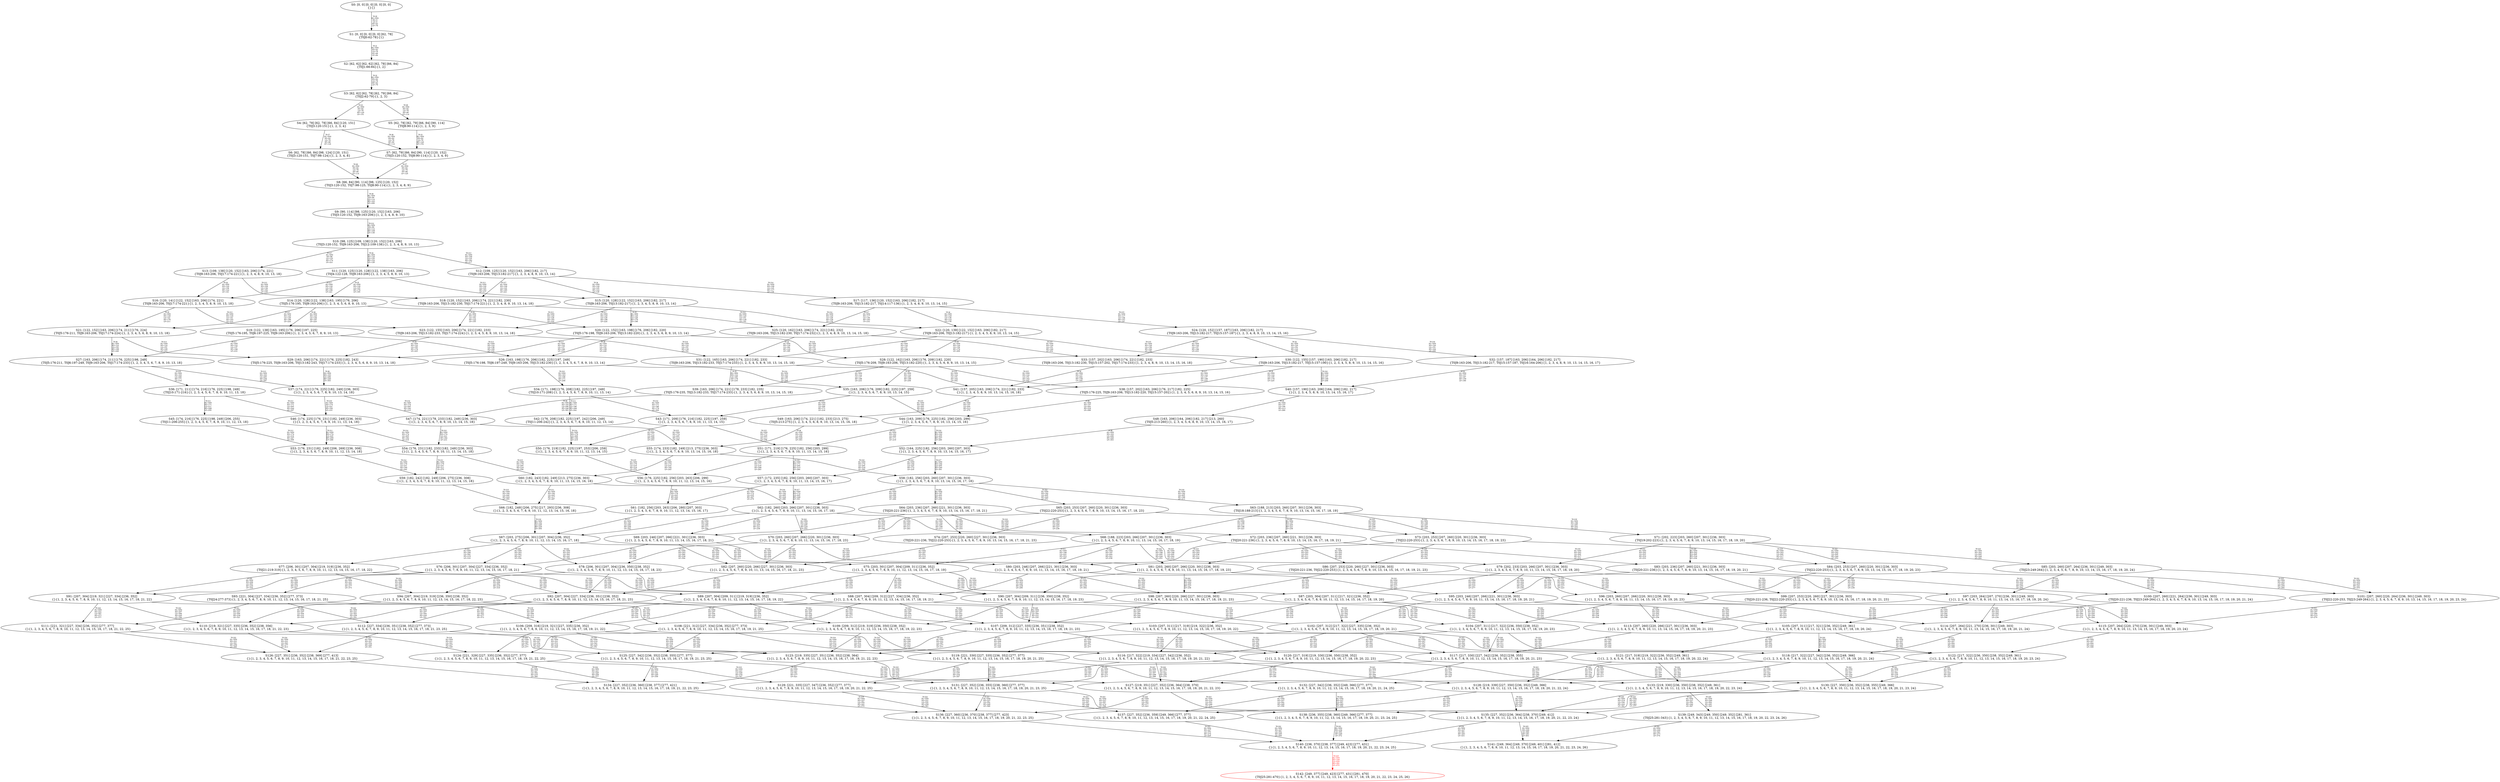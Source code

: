 digraph {
	S0[label="S0: [0, 0] [0, 0] [0, 0] [0, 0] \n{}{}"];
	S1[label="S1: [0, 0] [0, 0] [0, 0] [62, 78] \n{T0J0:62-78}{1}"];
	S2[label="S2: [62, 62] [62, 62] [62, 78] [66, 84] \n{T0J1:66-84}{1, 2}"];
	S3[label="S3: [62, 62] [62, 78] [62, 79] [66, 84] \n{T0J2:62-79}{1, 2, 3}"];
	S4[label="S4: [62, 78] [62, 78] [66, 84] [120, 151] \n{T0J3:120-151}{1, 2, 3, 4}"];
	S5[label="S5: [62, 78] [62, 79] [66, 84] [90, 114] \n{T0J8:90-114}{1, 2, 3, 9}"];
	S6[label="S6: [62, 78] [66, 84] [98, 124] [120, 151] \n{T0J3:120-151, T0J7:98-124}{1, 2, 3, 4, 8}"];
	S7[label="S7: [62, 79] [66, 84] [90, 114] [120, 152] \n{T0J3:120-152, T0J8:90-114}{1, 2, 3, 4, 9}"];
	S8[label="S8: [66, 84] [90, 114] [98, 125] [120, 152] \n{T0J3:120-152, T0J7:98-125, T0J8:90-114}{1, 2, 3, 4, 8, 9}"];
	S9[label="S9: [90, 114] [98, 125] [120, 152] [163, 206] \n{T0J3:120-152, T0J9:163-206}{1, 2, 3, 4, 8, 9, 10}"];
	S10[label="S10: [98, 125] [109, 138] [120, 152] [163, 206] \n{T0J3:120-152, T0J9:163-206, T0J12:109-138}{1, 2, 3, 4, 8, 9, 10, 13}"];
	S11[label="S11: [120, 125] [120, 128] [122, 138] [163, 206] \n{T0J4:122-128, T0J9:163-206}{1, 2, 3, 4, 5, 8, 9, 10, 13}"];
	S12[label="S12: [109, 125] [120, 152] [163, 206] [182, 217] \n{T0J9:163-206, T0J13:182-217}{1, 2, 3, 4, 8, 9, 10, 13, 14}"];
	S13[label="S13: [109, 138] [120, 152] [163, 206] [174, 221] \n{T0J9:163-206, T0J17:174-221}{1, 2, 3, 4, 8, 9, 10, 13, 18}"];
	S14[label="S14: [120, 128] [122, 138] [163, 195] [176, 206] \n{T0J5:176-195, T0J9:163-206}{1, 2, 3, 4, 5, 6, 8, 9, 10, 13}"];
	S15[label="S15: [120, 128] [122, 152] [163, 206] [182, 217] \n{T0J9:163-206, T0J13:182-217}{1, 2, 3, 4, 5, 8, 9, 10, 13, 14}"];
	S16[label="S16: [120, 141] [122, 152] [163, 206] [174, 221] \n{T0J9:163-206, T0J17:174-221}{1, 2, 3, 4, 5, 8, 9, 10, 13, 18}"];
	S17[label="S17: [117, 136] [120, 152] [163, 206] [182, 217] \n{T0J9:163-206, T0J13:182-217, T0J14:117-136}{1, 2, 3, 4, 8, 9, 10, 13, 14, 15}"];
	S18[label="S18: [120, 152] [163, 206] [174, 221] [182, 230] \n{T0J9:163-206, T0J13:182-230, T0J17:174-221}{1, 2, 3, 4, 8, 9, 10, 13, 14, 18}"];
	S19[label="S19: [122, 138] [163, 195] [176, 206] [197, 225] \n{T0J5:176-195, T0J6:197-225, T0J9:163-206}{1, 2, 3, 4, 5, 6, 7, 8, 9, 10, 13}"];
	S20[label="S20: [122, 152] [163, 198] [176, 206] [182, 220] \n{T0J5:176-198, T0J9:163-206, T0J13:182-220}{1, 2, 3, 4, 5, 6, 8, 9, 10, 13, 14}"];
	S21[label="S21: [122, 152] [163, 206] [174, 211] [176, 224] \n{T0J5:176-211, T0J9:163-206, T0J17:174-224}{1, 2, 3, 4, 5, 6, 8, 9, 10, 13, 18}"];
	S22[label="S22: [120, 139] [122, 152] [163, 206] [182, 217] \n{T0J9:163-206, T0J13:182-217}{1, 2, 3, 4, 5, 8, 9, 10, 13, 14, 15}"];
	S23[label="S23: [122, 155] [163, 206] [174, 221] [182, 233] \n{T0J9:163-206, T0J13:182-233, T0J17:174-224}{1, 2, 3, 4, 5, 8, 9, 10, 13, 14, 18}"];
	S24[label="S24: [120, 152] [157, 187] [163, 206] [182, 217] \n{T0J9:163-206, T0J13:182-217, T0J15:157-187}{1, 2, 3, 4, 8, 9, 10, 13, 14, 15, 16}"];
	S25[label="S25: [120, 162] [163, 206] [174, 221] [182, 232] \n{T0J9:163-206, T0J13:182-230, T0J17:174-232}{1, 2, 3, 4, 8, 9, 10, 13, 14, 15, 18}"];
	S26[label="S26: [163, 198] [176, 206] [182, 225] [197, 249] \n{T0J5:176-198, T0J6:197-249, T0J9:163-206, T0J13:182-230}{1, 2, 3, 4, 5, 6, 7, 8, 9, 10, 13, 14}"];
	S27[label="S27: [163, 206] [174, 211] [176, 225] [198, 249] \n{T0J5:176-211, T0J6:197-249, T0J9:163-206, T0J17:174-233}{1, 2, 3, 4, 5, 6, 7, 8, 9, 10, 13, 18}"];
	S28[label="S28: [122, 162] [163, 206] [176, 209] [182, 220] \n{T0J5:176-209, T0J9:163-206, T0J13:182-220}{1, 2, 3, 4, 5, 6, 8, 9, 10, 13, 14, 15}"];
	S29[label="S29: [163, 206] [174, 221] [176, 225] [182, 243] \n{T0J5:176-225, T0J9:163-206, T0J13:182-243, T0J17:174-233}{1, 2, 3, 4, 5, 6, 8, 9, 10, 13, 14, 18}"];
	S30[label="S30: [122, 155] [157, 190] [163, 206] [182, 217] \n{T0J9:163-206, T0J13:182-217, T0J15:157-190}{1, 2, 3, 4, 5, 8, 9, 10, 13, 14, 15, 16}"];
	S31[label="S31: [122, 165] [163, 206] [174, 221] [182, 233] \n{T0J9:163-206, T0J13:182-233, T0J17:174-233}{1, 2, 3, 4, 5, 8, 9, 10, 13, 14, 15, 18}"];
	S32[label="S32: [157, 187] [163, 206] [164, 206] [182, 217] \n{T0J9:163-206, T0J13:182-217, T0J15:157-187, T0J16:164-206}{1, 2, 3, 4, 8, 9, 10, 13, 14, 15, 16, 17}"];
	S33[label="S33: [157, 202] [163, 206] [174, 221] [182, 233] \n{T0J9:163-206, T0J13:182-230, T0J15:157-202, T0J17:174-233}{1, 2, 3, 4, 8, 9, 10, 13, 14, 15, 16, 18}"];
	S34[label="S34: [171, 198] [176, 208] [182, 225] [197, 249] \n{T0J10:171-208}{1, 2, 3, 4, 5, 6, 7, 8, 9, 10, 11, 13, 14}"];
	S35[label="S35: [163, 206] [176, 209] [182, 225] [197, 259] \n{}{1, 2, 3, 4, 5, 6, 7, 8, 9, 10, 13, 14, 15}"];
	S36[label="S36: [171, 211] [174, 216] [176, 225] [198, 249] \n{T0J10:171-216}{1, 2, 3, 4, 5, 6, 7, 8, 9, 10, 11, 13, 18}"];
	S37[label="S37: [174, 221] [176, 225] [182, 249] [236, 303] \n{}{1, 2, 3, 4, 5, 6, 7, 8, 9, 10, 13, 14, 18}"];
	S38[label="S38: [157, 202] [163, 206] [176, 217] [182, 225] \n{T0J5:176-225, T0J9:163-206, T0J13:182-220, T0J15:157-202}{1, 2, 3, 4, 5, 6, 8, 9, 10, 13, 14, 15, 16}"];
	S39[label="S39: [163, 206] [174, 221] [178, 233] [182, 235] \n{T0J5:176-235, T0J13:182-233, T0J17:174-233}{1, 2, 3, 4, 5, 6, 8, 9, 10, 13, 14, 15, 18}"];
	S40[label="S40: [157, 190] [163, 206] [164, 206] [182, 217] \n{}{1, 2, 3, 4, 5, 8, 9, 10, 13, 14, 15, 16, 17}"];
	S41[label="S41: [157, 205] [163, 206] [174, 221] [182, 233] \n{}{1, 2, 3, 4, 5, 8, 9, 10, 13, 14, 15, 16, 18}"];
	S42[label="S42: [176, 208] [182, 225] [197, 242] [206, 249] \n{T0J11:206-242}{1, 2, 3, 4, 5, 6, 7, 8, 9, 10, 11, 12, 13, 14}"];
	S43[label="S43: [171, 209] [176, 216] [182, 225] [197, 259] \n{}{1, 2, 3, 4, 5, 6, 7, 8, 9, 10, 11, 13, 14, 15}"];
	S44[label="S44: [163, 209] [176, 225] [182, 256] [203, 299] \n{}{1, 2, 3, 4, 5, 6, 7, 8, 9, 10, 13, 14, 15, 16}"];
	S45[label="S45: [174, 216] [176, 225] [198, 249] [206, 255] \n{T0J11:206-255}{1, 2, 3, 4, 5, 6, 7, 8, 9, 10, 11, 12, 13, 18}"];
	S46[label="S46: [174, 225] [176, 231] [182, 249] [236, 303] \n{}{1, 2, 3, 4, 5, 6, 7, 8, 9, 10, 11, 13, 14, 18}"];
	S47[label="S47: [174, 221] [178, 233] [182, 249] [236, 303] \n{}{1, 2, 3, 4, 5, 6, 7, 8, 9, 10, 13, 14, 15, 18}"];
	S48[label="S48: [163, 206] [164, 206] [182, 217] [213, 260] \n{T0J5:213-260}{1, 2, 3, 4, 5, 6, 8, 9, 10, 13, 14, 15, 16, 17}"];
	S49[label="S49: [163, 206] [174, 221] [182, 233] [213, 275] \n{T0J5:213-275}{1, 2, 3, 4, 5, 6, 8, 9, 10, 13, 14, 15, 16, 18}"];
	S50[label="S50: [176, 219] [182, 225] [197, 253] [206, 259] \n{}{1, 2, 3, 4, 5, 6, 7, 8, 9, 10, 11, 12, 13, 14, 15}"];
	S51[label="S51: [171, 219] [176, 225] [182, 256] [203, 299] \n{}{1, 2, 3, 4, 5, 6, 7, 8, 9, 10, 11, 13, 14, 15, 16}"];
	S52[label="S52: [164, 225] [182, 256] [203, 260] [207, 303] \n{}{1, 2, 3, 4, 5, 6, 7, 8, 9, 10, 13, 14, 15, 16, 17}"];
	S53[label="S53: [176, 231] [182, 249] [206, 269] [236, 308] \n{}{1, 2, 3, 4, 5, 6, 7, 8, 9, 10, 11, 12, 13, 14, 18}"];
	S54[label="S54: [176, 231] [182, 233] [182, 249] [236, 303] \n{}{1, 2, 3, 4, 5, 6, 7, 8, 9, 10, 11, 13, 14, 15, 18}"];
	S55[label="S55: [174, 233] [182, 249] [213, 275] [236, 303] \n{}{1, 2, 3, 4, 5, 6, 7, 8, 9, 10, 13, 14, 15, 16, 18}"];
	S56[label="S56: [176, 225] [182, 256] [203, 263] [206, 299] \n{}{1, 2, 3, 4, 5, 6, 7, 8, 9, 10, 11, 12, 13, 14, 15, 16}"];
	S57[label="S57: [172, 235] [182, 256] [203, 260] [207, 303] \n{}{1, 2, 3, 4, 5, 6, 7, 8, 9, 10, 11, 13, 14, 15, 16, 17}"];
	S58[label="S58: [182, 256] [203, 260] [207, 301] [236, 303] \n{}{1, 2, 3, 4, 5, 6, 7, 8, 9, 10, 13, 14, 15, 16, 17, 18}"];
	S59[label="S59: [182, 242] [182, 249] [206, 275] [236, 308] \n{}{1, 2, 3, 4, 5, 6, 7, 8, 9, 10, 11, 12, 13, 14, 15, 18}"];
	S60[label="S60: [182, 243] [182, 249] [213, 275] [236, 303] \n{}{1, 2, 3, 4, 5, 6, 7, 8, 9, 10, 11, 13, 14, 15, 16, 18}"];
	S61[label="S61: [182, 256] [203, 263] [206, 280] [207, 303] \n{}{1, 2, 3, 4, 5, 6, 7, 8, 9, 10, 11, 12, 13, 14, 15, 16, 17}"];
	S62[label="S62: [182, 260] [203, 266] [207, 301] [236, 303] \n{}{1, 2, 3, 4, 5, 6, 7, 8, 9, 10, 11, 13, 14, 15, 16, 17, 18}"];
	S63[label="S63: [188, 213] [203, 260] [207, 301] [236, 303] \n{T0J18:188-213}{1, 2, 3, 4, 5, 6, 7, 8, 9, 10, 13, 14, 15, 16, 17, 18, 19}"];
	S64[label="S64: [203, 236] [207, 260] [221, 301] [236, 303] \n{T0J20:221-236}{1, 2, 3, 4, 5, 6, 7, 8, 9, 10, 13, 14, 15, 16, 17, 18, 21}"];
	S65[label="S65: [203, 253] [207, 260] [220, 301] [236, 303] \n{T0J22:220-253}{1, 2, 3, 4, 5, 6, 7, 8, 9, 10, 13, 14, 15, 16, 17, 18, 23}"];
	S66[label="S66: [182, 249] [206, 275] [217, 293] [236, 308] \n{}{1, 2, 3, 4, 5, 6, 7, 8, 9, 10, 11, 12, 13, 14, 15, 16, 18}"];
	S67[label="S67: [203, 275] [206, 301] [207, 304] [236, 352] \n{}{1, 2, 3, 4, 5, 6, 7, 8, 9, 10, 11, 12, 13, 14, 15, 16, 17, 18}"];
	S68[label="S68: [188, 223] [203, 266] [207, 301] [236, 303] \n{}{1, 2, 3, 4, 5, 6, 7, 8, 9, 10, 11, 13, 14, 15, 16, 17, 18, 19}"];
	S69[label="S69: [203, 246] [207, 266] [221, 301] [236, 303] \n{}{1, 2, 3, 4, 5, 6, 7, 8, 9, 10, 11, 13, 14, 15, 16, 17, 18, 21}"];
	S70[label="S70: [203, 260] [207, 266] [220, 301] [236, 303] \n{}{1, 2, 3, 4, 5, 6, 7, 8, 9, 10, 11, 13, 14, 15, 16, 17, 18, 23}"];
	S71[label="S71: [202, 223] [203, 260] [207, 301] [236, 303] \n{T0J19:202-223}{1, 2, 3, 4, 5, 6, 7, 8, 9, 10, 13, 14, 15, 16, 17, 18, 19, 20}"];
	S72[label="S72: [203, 236] [207, 260] [221, 301] [236, 303] \n{T0J20:221-236}{1, 2, 3, 4, 5, 6, 7, 8, 9, 10, 13, 14, 15, 16, 17, 18, 19, 21}"];
	S73[label="S73: [203, 253] [207, 260] [220, 301] [236, 303] \n{T0J22:220-253}{1, 2, 3, 4, 5, 6, 7, 8, 9, 10, 13, 14, 15, 16, 17, 18, 19, 23}"];
	S74[label="S74: [207, 253] [220, 260] [227, 301] [236, 303] \n{T0J20:221-236, T0J22:220-253}{1, 2, 3, 4, 5, 6, 7, 8, 9, 10, 13, 14, 15, 16, 17, 18, 21, 23}"];
	S75[label="S75: [203, 301] [207, 304] [209, 311] [236, 352] \n{}{1, 2, 3, 4, 5, 6, 7, 8, 9, 10, 11, 12, 13, 14, 15, 16, 17, 18, 19}"];
	S76[label="S76: [206, 301] [207, 304] [227, 334] [236, 352] \n{}{1, 2, 3, 4, 5, 6, 7, 8, 9, 10, 11, 12, 13, 14, 15, 16, 17, 18, 21}"];
	S77[label="S77: [206, 301] [207, 304] [219, 319] [236, 352] \n{T0J21:219-319}{1, 2, 3, 4, 5, 6, 7, 8, 9, 10, 11, 12, 13, 14, 15, 16, 17, 18, 22}"];
	S78[label="S78: [206, 301] [207, 304] [236, 350] [238, 352] \n{}{1, 2, 3, 4, 5, 6, 7, 8, 9, 10, 11, 12, 13, 14, 15, 16, 17, 18, 23}"];
	S79[label="S79: [202, 233] [203, 266] [207, 301] [236, 303] \n{}{1, 2, 3, 4, 5, 6, 7, 8, 9, 10, 11, 13, 14, 15, 16, 17, 18, 19, 20}"];
	S80[label="S80: [203, 246] [207, 266] [221, 301] [236, 303] \n{}{1, 2, 3, 4, 5, 6, 7, 8, 9, 10, 11, 13, 14, 15, 16, 17, 18, 19, 21}"];
	S81[label="S81: [203, 260] [207, 266] [220, 301] [236, 303] \n{}{1, 2, 3, 4, 5, 6, 7, 8, 9, 10, 11, 13, 14, 15, 16, 17, 18, 19, 23}"];
	S82[label="S82: [207, 260] [220, 266] [227, 301] [236, 303] \n{}{1, 2, 3, 4, 5, 6, 7, 8, 9, 10, 11, 13, 14, 15, 16, 17, 18, 21, 23}"];
	S83[label="S83: [203, 236] [207, 260] [221, 301] [236, 303] \n{T0J20:221-236}{1, 2, 3, 4, 5, 6, 7, 8, 9, 10, 13, 14, 15, 16, 17, 18, 19, 20, 21}"];
	S84[label="S84: [203, 253] [207, 260] [220, 301] [236, 303] \n{T0J22:220-253}{1, 2, 3, 4, 5, 6, 7, 8, 9, 10, 13, 14, 15, 16, 17, 18, 19, 20, 23}"];
	S85[label="S85: [203, 260] [207, 264] [236, 301] [249, 303] \n{T0J23:249-264}{1, 2, 3, 4, 5, 6, 7, 8, 9, 10, 13, 14, 15, 16, 17, 18, 19, 20, 24}"];
	S86[label="S86: [207, 253] [220, 260] [227, 301] [236, 303] \n{T0J20:221-236, T0J22:220-253}{1, 2, 3, 4, 5, 6, 7, 8, 9, 10, 13, 14, 15, 16, 17, 18, 19, 21, 23}"];
	S87[label="S87: [203, 304] [207, 311] [217, 321] [236, 352] \n{}{1, 2, 3, 4, 5, 6, 7, 8, 9, 10, 11, 12, 13, 14, 15, 16, 17, 18, 19, 20}"];
	S88[label="S88: [207, 304] [209, 312] [227, 334] [236, 352] \n{}{1, 2, 3, 4, 5, 6, 7, 8, 9, 10, 11, 12, 13, 14, 15, 16, 17, 18, 19, 21}"];
	S89[label="S89: [207, 304] [209, 311] [219, 319] [236, 352] \n{}{1, 2, 3, 4, 5, 6, 7, 8, 9, 10, 11, 12, 13, 14, 15, 16, 17, 18, 19, 22}"];
	S90[label="S90: [207, 304] [209, 311] [236, 350] [238, 352] \n{}{1, 2, 3, 4, 5, 6, 7, 8, 9, 10, 11, 12, 13, 14, 15, 16, 17, 18, 19, 23}"];
	S91[label="S91: [207, 304] [219, 321] [227, 334] [236, 352] \n{}{1, 2, 3, 4, 5, 6, 7, 8, 9, 10, 11, 12, 13, 14, 15, 16, 17, 18, 21, 22}"];
	S92[label="S92: [207, 304] [227, 334] [236, 351] [238, 352] \n{}{1, 2, 3, 4, 5, 6, 7, 8, 9, 10, 11, 12, 13, 14, 15, 16, 17, 18, 21, 23}"];
	S93[label="S93: [221, 304] [227, 334] [236, 352] [277, 373] \n{T0J24:277-373}{1, 2, 3, 4, 5, 6, 7, 8, 9, 10, 11, 12, 13, 14, 15, 16, 17, 18, 21, 25}"];
	S94[label="S94: [207, 304] [219, 319] [236, 350] [238, 352] \n{}{1, 2, 3, 4, 5, 6, 7, 8, 9, 10, 11, 12, 13, 14, 15, 16, 17, 18, 22, 23}"];
	S95[label="S95: [203, 246] [207, 266] [221, 301] [236, 303] \n{}{1, 2, 3, 4, 5, 6, 7, 8, 9, 10, 11, 13, 14, 15, 16, 17, 18, 19, 20, 21}"];
	S96[label="S96: [203, 260] [207, 266] [220, 301] [236, 303] \n{}{1, 2, 3, 4, 5, 6, 7, 8, 9, 10, 11, 13, 14, 15, 16, 17, 18, 19, 20, 23}"];
	S97[label="S97: [203, 264] [207, 270] [236, 301] [249, 303] \n{}{1, 2, 3, 4, 5, 6, 7, 8, 9, 10, 11, 13, 14, 15, 16, 17, 18, 19, 20, 24}"];
	S98[label="S98: [207, 260] [220, 266] [227, 301] [236, 303] \n{}{1, 2, 3, 4, 5, 6, 7, 8, 9, 10, 11, 13, 14, 15, 16, 17, 18, 19, 21, 23}"];
	S99[label="S99: [207, 253] [220, 260] [227, 301] [236, 303] \n{T0J20:221-236, T0J22:220-253}{1, 2, 3, 4, 5, 6, 7, 8, 9, 10, 13, 14, 15, 16, 17, 18, 19, 20, 21, 23}"];
	S100[label="S100: [207, 260] [221, 264] [236, 301] [249, 303] \n{T0J20:221-236, T0J23:249-264}{1, 2, 3, 4, 5, 6, 7, 8, 9, 10, 13, 14, 15, 16, 17, 18, 19, 20, 21, 24}"];
	S101[label="S101: [207, 260] [220, 264] [236, 301] [249, 303] \n{T0J22:220-253, T0J23:249-264}{1, 2, 3, 4, 5, 6, 7, 8, 9, 10, 13, 14, 15, 16, 17, 18, 19, 20, 23, 24}"];
	S102[label="S102: [207, 312] [217, 322] [227, 335] [236, 352] \n{}{1, 2, 3, 4, 5, 6, 7, 8, 9, 10, 11, 12, 13, 14, 15, 16, 17, 18, 19, 20, 21}"];
	S103[label="S103: [207, 311] [217, 319] [219, 322] [236, 352] \n{}{1, 2, 3, 4, 5, 6, 7, 8, 9, 10, 11, 12, 13, 14, 15, 16, 17, 18, 19, 20, 22}"];
	S104[label="S104: [207, 311] [217, 322] [236, 350] [238, 352] \n{}{1, 2, 3, 4, 5, 6, 7, 8, 9, 10, 11, 12, 13, 14, 15, 16, 17, 18, 19, 20, 23}"];
	S105[label="S105: [207, 311] [217, 321] [236, 352] [249, 361] \n{}{1, 2, 3, 4, 5, 6, 7, 8, 9, 10, 11, 12, 13, 14, 15, 16, 17, 18, 19, 20, 24}"];
	S106[label="S106: [209, 316] [219, 321] [227, 335] [236, 352] \n{}{1, 2, 3, 4, 5, 6, 7, 8, 9, 10, 11, 12, 13, 14, 15, 16, 17, 18, 19, 21, 22}"];
	S107[label="S107: [209, 312] [227, 335] [236, 351] [238, 352] \n{}{1, 2, 3, 4, 5, 6, 7, 8, 9, 10, 11, 12, 13, 14, 15, 16, 17, 18, 19, 21, 23}"];
	S108[label="S108: [221, 312] [227, 334] [236, 352] [277, 373] \n{}{1, 2, 3, 4, 5, 6, 7, 8, 9, 10, 11, 12, 13, 14, 15, 16, 17, 18, 19, 21, 25}"];
	S109[label="S109: [209, 312] [219, 319] [236, 350] [238, 352] \n{}{1, 2, 3, 4, 5, 6, 7, 8, 9, 10, 11, 12, 13, 14, 15, 16, 17, 18, 19, 22, 23}"];
	S110[label="S110: [219, 321] [227, 335] [236, 352] [238, 356] \n{}{1, 2, 3, 4, 5, 6, 7, 8, 9, 10, 11, 12, 13, 14, 15, 16, 17, 18, 21, 22, 23}"];
	S111[label="S111: [221, 321] [227, 334] [236, 352] [277, 377] \n{}{1, 2, 3, 4, 5, 6, 7, 8, 9, 10, 11, 12, 13, 14, 15, 16, 17, 18, 21, 22, 25}"];
	S112[label="S112: [227, 334] [236, 351] [238, 352] [277, 373] \n{}{1, 2, 3, 4, 5, 6, 7, 8, 9, 10, 11, 12, 13, 14, 15, 16, 17, 18, 21, 23, 25}"];
	S113[label="S113: [207, 260] [220, 266] [227, 301] [236, 303] \n{}{1, 2, 3, 4, 5, 6, 7, 8, 9, 10, 11, 13, 14, 15, 16, 17, 18, 19, 20, 21, 23}"];
	S114[label="S114: [207, 264] [221, 270] [236, 301] [249, 303] \n{}{1, 2, 3, 4, 5, 6, 7, 8, 9, 10, 11, 13, 14, 15, 16, 17, 18, 19, 20, 21, 24}"];
	S115[label="S115: [207, 264] [220, 270] [236, 301] [249, 303] \n{}{1, 2, 3, 4, 5, 6, 7, 8, 9, 10, 11, 13, 14, 15, 16, 17, 18, 19, 20, 23, 24}"];
	S116[label="S116: [217, 322] [219, 334] [227, 342] [236, 352] \n{}{1, 2, 3, 4, 5, 6, 7, 8, 9, 10, 11, 12, 13, 14, 15, 16, 17, 18, 19, 20, 21, 22}"];
	S117[label="S117: [217, 330] [227, 342] [236, 352] [238, 355] \n{}{1, 2, 3, 4, 5, 6, 7, 8, 9, 10, 11, 12, 13, 14, 15, 16, 17, 18, 19, 20, 21, 23}"];
	S118[label="S118: [217, 322] [227, 342] [236, 352] [249, 366] \n{}{1, 2, 3, 4, 5, 6, 7, 8, 9, 10, 11, 12, 13, 14, 15, 16, 17, 18, 19, 20, 21, 24}"];
	S119[label="S119: [221, 330] [227, 335] [236, 352] [277, 377] \n{}{1, 2, 3, 4, 5, 6, 7, 8, 9, 10, 11, 12, 13, 14, 15, 16, 17, 18, 19, 20, 21, 25}"];
	S120[label="S120: [217, 319] [219, 330] [236, 350] [238, 352] \n{}{1, 2, 3, 4, 5, 6, 7, 8, 9, 10, 11, 12, 13, 14, 15, 16, 17, 18, 19, 20, 22, 23}"];
	S121[label="S121: [217, 319] [219, 322] [236, 352] [249, 361] \n{}{1, 2, 3, 4, 5, 6, 7, 8, 9, 10, 11, 12, 13, 14, 15, 16, 17, 18, 19, 20, 22, 24}"];
	S122[label="S122: [217, 322] [236, 350] [238, 352] [249, 361] \n{}{1, 2, 3, 4, 5, 6, 7, 8, 9, 10, 11, 12, 13, 14, 15, 16, 17, 18, 19, 20, 23, 24}"];
	S123[label="S123: [219, 335] [227, 351] [236, 352] [238, 364] \n{}{1, 2, 3, 4, 5, 6, 7, 8, 9, 10, 11, 12, 13, 14, 15, 16, 17, 18, 19, 21, 22, 23}"];
	S124[label="S124: [221, 329] [227, 335] [236, 352] [277, 377] \n{}{1, 2, 3, 4, 5, 6, 7, 8, 9, 10, 11, 12, 13, 14, 15, 16, 17, 18, 19, 21, 22, 25}"];
	S125[label="S125: [227, 342] [236, 352] [238, 355] [277, 377] \n{}{1, 2, 3, 4, 5, 6, 7, 8, 9, 10, 11, 12, 13, 14, 15, 16, 17, 18, 19, 21, 23, 25}"];
	S126[label="S126: [227, 351] [236, 352] [238, 369] [277, 413] \n{}{1, 2, 3, 4, 5, 6, 7, 8, 9, 10, 11, 12, 13, 14, 15, 16, 17, 18, 21, 22, 23, 25}"];
	S127[label="S127: [219, 351] [227, 352] [236, 364] [238, 370] \n{}{1, 2, 3, 4, 5, 6, 7, 8, 9, 10, 11, 12, 13, 14, 15, 16, 17, 18, 19, 20, 21, 22, 23}"];
	S128[label="S128: [219, 339] [227, 350] [236, 352] [249, 366] \n{}{1, 2, 3, 4, 5, 6, 7, 8, 9, 10, 11, 12, 13, 14, 15, 16, 17, 18, 19, 20, 21, 22, 24}"];
	S129[label="S129: [221, 335] [227, 347] [236, 352] [277, 377] \n{}{1, 2, 3, 4, 5, 6, 7, 8, 9, 10, 11, 12, 13, 14, 15, 16, 17, 18, 19, 20, 21, 22, 25}"];
	S130[label="S130: [227, 350] [236, 352] [238, 355] [249, 366] \n{}{1, 2, 3, 4, 5, 6, 7, 8, 9, 10, 11, 12, 13, 14, 15, 16, 17, 18, 19, 20, 21, 23, 24}"];
	S131[label="S131: [227, 352] [236, 355] [238, 360] [277, 377] \n{}{1, 2, 3, 4, 5, 6, 7, 8, 9, 10, 11, 12, 13, 14, 15, 16, 17, 18, 19, 20, 21, 23, 25}"];
	S132[label="S132: [227, 342] [236, 352] [249, 366] [277, 377] \n{}{1, 2, 3, 4, 5, 6, 7, 8, 9, 10, 11, 12, 13, 14, 15, 16, 17, 18, 19, 20, 21, 24, 25}"];
	S133[label="S133: [219, 330] [236, 350] [238, 352] [249, 361] \n{}{1, 2, 3, 4, 5, 6, 7, 8, 9, 10, 11, 12, 13, 14, 15, 16, 17, 18, 19, 20, 22, 23, 24}"];
	S134[label="S134: [227, 352] [236, 360] [238, 377] [277, 421] \n{}{1, 2, 3, 4, 5, 6, 7, 8, 9, 10, 11, 12, 13, 14, 15, 16, 17, 18, 19, 21, 22, 23, 25}"];
	S135[label="S135: [227, 352] [236, 364] [238, 370] [249, 412] \n{}{1, 2, 3, 4, 5, 6, 7, 8, 9, 10, 11, 12, 13, 14, 15, 16, 17, 18, 19, 20, 21, 22, 23, 24}"];
	S136[label="S136: [227, 360] [236, 370] [238, 377] [277, 423] \n{}{1, 2, 3, 4, 5, 6, 7, 8, 9, 10, 11, 12, 13, 14, 15, 16, 17, 18, 19, 20, 21, 22, 23, 25}"];
	S137[label="S137: [227, 352] [236, 359] [249, 366] [277, 377] \n{}{1, 2, 3, 4, 5, 6, 7, 8, 9, 10, 11, 12, 13, 14, 15, 16, 17, 18, 19, 20, 21, 22, 24, 25}"];
	S138[label="S138: [236, 355] [238, 360] [249, 366] [277, 377] \n{}{1, 2, 3, 4, 5, 6, 7, 8, 9, 10, 11, 12, 13, 14, 15, 16, 17, 18, 19, 20, 21, 23, 24, 25}"];
	S139[label="S139: [249, 343] [249, 350] [249, 352] [281, 361] \n{T0J25:281-343}{1, 2, 3, 4, 5, 6, 7, 8, 9, 10, 11, 12, 13, 14, 15, 16, 17, 18, 19, 20, 22, 23, 24, 26}"];
	S140[label="S140: [236, 370] [238, 377] [249, 423] [277, 431] \n{}{1, 2, 3, 4, 5, 6, 7, 8, 9, 10, 11, 12, 13, 14, 15, 16, 17, 18, 19, 20, 21, 22, 23, 24, 25}"];
	S141[label="S141: [249, 364] [249, 370] [249, 401] [281, 412] \n{}{1, 2, 3, 4, 5, 6, 7, 8, 9, 10, 11, 12, 13, 14, 15, 16, 17, 18, 19, 20, 21, 22, 23, 24, 26}"];
	S142[label="S142: [249, 377] [249, 423] [277, 431] [281, 470] \n{T0J25:281-470}{1, 2, 3, 4, 5, 6, 7, 8, 9, 10, 11, 12, 13, 14, 15, 16, 17, 18, 19, 20, 21, 22, 23, 24, 25, 26}"];
	S0 -> S1[label="T0 J0\nDL=450\nES=0\nLS=0\nEF=62\nLF=78",fontsize=8];
	S1 -> S2[label="T0 J1\nDL=450\nES=62\nLS=78\nEF=66\nLF=84",fontsize=8];
	S2 -> S3[label="T0 J2\nDL=450\nES=62\nLS=78\nEF=62\nLF=79",fontsize=8];
	S3 -> S4[label="T0 J3\nDL=450\nES=62\nLS=78\nEF=120\nLF=151",fontsize=8];
	S3 -> S5[label="T0 J8\nDL=450\nES=62\nLS=78\nEF=90\nLF=114",fontsize=8];
	S4 -> S6[label="T0 J7\nDL=450\nES=62\nLS=78\nEF=98\nLF=124",fontsize=8];
	S4 -> S7[label="T0 J8\nDL=450\nES=62\nLS=78\nEF=90\nLF=114",fontsize=8];
	S5 -> S7[label="T0 J3\nDL=450\nES=62\nLS=79\nEF=120\nLF=152",fontsize=8];
	S6 -> S8[label="T0 J8\nDL=450\nES=62\nLS=78\nEF=90\nLF=114",fontsize=8];
	S7 -> S8[label="T0 J7\nDL=450\nES=62\nLS=79\nEF=98\nLF=125",fontsize=8];
	S8 -> S9[label="T0 J9\nDL=450\nES=90\nLS=114\nEF=163\nLF=206",fontsize=8];
	S9 -> S10[label="T0 J12\nDL=450\nES=90\nLS=114\nEF=109\nLF=138",fontsize=8];
	S10 -> S11[label="T0 J4\nDL=450\nES=120\nLS=125\nEF=122\nLF=128",fontsize=8];
	S10 -> S12[label="T0 J13\nDL=450\nES=109\nLS=125\nEF=182\nLF=217",fontsize=8];
	S10 -> S13[label="T0 J17\nDL=450\nES=98\nLS=125\nEF=174\nLF=221",fontsize=8];
	S11 -> S14[label="T0 J5\nDL=450\nES=120\nLS=125\nEF=176\nLF=195",fontsize=8];
	S11 -> S15[label="T0 J13\nDL=450\nES=120\nLS=125\nEF=193\nLF=217",fontsize=8];
	S11 -> S16[label="T0 J17\nDL=450\nES=120\nLS=125\nEF=196\nLF=221",fontsize=8];
	S12 -> S15[label="T0 J4\nDL=450\nES=120\nLS=125\nEF=122\nLF=128",fontsize=8];
	S12 -> S17[label="T0 J14\nDL=450\nES=109\nLS=125\nEF=117\nLF=136",fontsize=8];
	S12 -> S18[label="T0 J17\nDL=450\nES=109\nLS=125\nEF=185\nLF=221",fontsize=8];
	S13 -> S16[label="T0 J4\nDL=450\nES=120\nLS=138\nEF=122\nLF=141",fontsize=8];
	S13 -> S18[label="T0 J13\nDL=450\nES=109\nLS=138\nEF=182\nLF=230",fontsize=8];
	S14 -> S19[label="T0 J6\nDL=450\nES=120\nLS=128\nEF=197\nLF=225",fontsize=8];
	S14 -> S20[label="T0 J13\nDL=450\nES=120\nLS=128\nEF=193\nLF=220",fontsize=8];
	S14 -> S21[label="T0 J17\nDL=450\nES=120\nLS=128\nEF=196\nLF=224",fontsize=8];
	S15 -> S20[label="T0 J5\nDL=450\nES=120\nLS=128\nEF=176\nLF=198",fontsize=8];
	S15 -> S22[label="T0 J14\nDL=450\nES=120\nLS=128\nEF=128\nLF=139",fontsize=8];
	S15 -> S23[label="T0 J17\nDL=450\nES=120\nLS=128\nEF=196\nLF=224",fontsize=8];
	S16 -> S21[label="T0 J5\nDL=450\nES=120\nLS=141\nEF=176\nLF=211",fontsize=8];
	S16 -> S23[label="T0 J13\nDL=450\nES=120\nLS=141\nEF=193\nLF=233",fontsize=8];
	S17 -> S22[label="T0 J4\nDL=450\nES=120\nLS=136\nEF=122\nLF=139",fontsize=8];
	S17 -> S24[label="T0 J15\nDL=450\nES=117\nLS=136\nEF=157\nLF=187",fontsize=8];
	S17 -> S25[label="T0 J17\nDL=450\nES=117\nLS=136\nEF=193\nLF=232",fontsize=8];
	S18 -> S23[label="T0 J4\nDL=450\nES=120\nLS=152\nEF=122\nLF=155",fontsize=8];
	S18 -> S25[label="T0 J14\nDL=450\nES=120\nLS=151\nEF=128\nLF=162",fontsize=8];
	S19 -> S26[label="T0 J13\nDL=450\nES=122\nLS=138\nEF=195\nLF=230",fontsize=8];
	S19 -> S27[label="T0 J17\nDL=450\nES=122\nLS=137\nEF=198\nLF=233",fontsize=8];
	S20 -> S26[label="T0 J6\nDL=450\nES=122\nLS=152\nEF=199\nLF=249",fontsize=8];
	S20 -> S28[label="T0 J14\nDL=450\nES=122\nLS=151\nEF=130\nLF=162",fontsize=8];
	S20 -> S29[label="T0 J17\nDL=450\nES=122\nLS=137\nEF=198\nLF=233",fontsize=8];
	S21 -> S27[label="T0 J6\nDL=450\nES=122\nLS=152\nEF=199\nLF=249",fontsize=8];
	S21 -> S29[label="T0 J13\nDL=450\nES=122\nLS=151\nEF=195\nLF=243",fontsize=8];
	S22 -> S28[label="T0 J5\nDL=450\nES=120\nLS=139\nEF=176\nLF=209",fontsize=8];
	S22 -> S30[label="T0 J15\nDL=450\nES=120\nLS=139\nEF=160\nLF=190",fontsize=8];
	S22 -> S31[label="T0 J17\nDL=450\nES=120\nLS=137\nEF=196\nLF=233",fontsize=8];
	S23 -> S29[label="T0 J5\nDL=450\nES=122\nLS=155\nEF=178\nLF=225",fontsize=8];
	S23 -> S31[label="T0 J14\nDL=450\nES=122\nLS=151\nEF=130\nLF=162",fontsize=8];
	S24 -> S30[label="T0 J4\nDL=450\nES=120\nLS=152\nEF=122\nLF=155",fontsize=8];
	S24 -> S32[label="T0 J16\nDL=450\nES=120\nLS=151\nEF=164\nLF=206",fontsize=8];
	S24 -> S33[label="T0 J17\nDL=450\nES=120\nLS=137\nEF=196\nLF=233",fontsize=8];
	S25 -> S31[label="T0 J4\nDL=450\nES=120\nLS=162\nEF=122\nLF=165",fontsize=8];
	S25 -> S33[label="T0 J15\nDL=450\nES=120\nLS=151\nEF=160\nLF=202",fontsize=8];
	S26 -> S34[label="T0 J10\nDL=450\nES=163\nLS=198\nEF=171\nLF=208",fontsize=8];
	S26 -> S35[label="T0 J14\nDL=450\nES=163\nLS=198\nEF=171\nLF=209",fontsize=8];
	S27 -> S36[label="T0 J10\nDL=450\nES=163\nLS=206\nEF=171\nLF=216",fontsize=8];
	S27 -> S37[label="T0 J13\nDL=450\nES=163\nLS=205\nEF=236\nLF=297",fontsize=8];
	S28 -> S35[label="T0 J6\nDL=450\nES=122\nLS=162\nEF=199\nLF=259",fontsize=8];
	S28 -> S38[label="T0 J15\nDL=450\nES=122\nLS=151\nEF=162\nLF=202",fontsize=8];
	S28 -> S39[label="T0 J17\nDL=450\nES=122\nLS=137\nEF=198\nLF=233",fontsize=8];
	S29 -> S37[label="T0 J6\nDL=450\nES=163\nLS=206\nEF=240\nLF=303",fontsize=8];
	S30 -> S38[label="T0 J5\nDL=450\nES=122\nLS=155\nEF=178\nLF=225",fontsize=8];
	S30 -> S40[label="T0 J16\nDL=450\nES=122\nLS=151\nEF=166\nLF=206",fontsize=8];
	S30 -> S41[label="T0 J17\nDL=450\nES=122\nLS=137\nEF=198\nLF=233",fontsize=8];
	S31 -> S39[label="T0 J5\nDL=450\nES=122\nLS=165\nEF=178\nLF=235",fontsize=8];
	S31 -> S41[label="T0 J15\nDL=450\nES=122\nLS=151\nEF=162\nLF=202",fontsize=8];
	S32 -> S40[label="T0 J4\nDL=450\nES=157\nLS=187\nEF=159\nLF=190",fontsize=8];
	S33 -> S41[label="T0 J4\nDL=450\nES=157\nLS=202\nEF=159\nLF=205",fontsize=8];
	S34 -> S42[label="T0 J11\nDL=450\nES=171\nLS=198\nEF=206\nLF=242",fontsize=8];
	S34 -> S43[label="T0 J14\nDL=450\nES=171\nLS=198\nEF=179\nLF=209",fontsize=8];
	S35 -> S43[label="T0 J10\nDL=450\nES=163\nLS=206\nEF=171\nLF=216",fontsize=8];
	S35 -> S44[label="T0 J15\nDL=450\nES=163\nLS=205\nEF=203\nLF=256",fontsize=8];
	S36 -> S45[label="T0 J11\nDL=450\nES=171\nLS=211\nEF=206\nLF=255",fontsize=8];
	S36 -> S46[label="T0 J13\nDL=450\nES=171\nLS=205\nEF=244\nLF=297",fontsize=8];
	S37 -> S46[label="T0 J10\nDL=450\nES=174\nLS=221\nEF=182\nLF=231",fontsize=8];
	S37 -> S47[label="T0 J14\nDL=450\nES=174\nLS=205\nEF=182\nLF=216",fontsize=8];
	S38 -> S44[label="T0 J6\nDL=450\nES=157\nLS=202\nEF=234\nLF=299",fontsize=8];
	S39 -> S47[label="T0 J6\nDL=450\nES=163\nLS=206\nEF=240\nLF=303",fontsize=8];
	S40 -> S48[label="T0 J5\nDL=450\nES=157\nLS=190\nEF=213\nLF=260",fontsize=8];
	S41 -> S49[label="T0 J5\nDL=450\nES=157\nLS=205\nEF=213\nLF=275",fontsize=8];
	S42 -> S50[label="T0 J14\nDL=450\nES=176\nLS=208\nEF=184\nLF=219",fontsize=8];
	S43 -> S50[label="T0 J11\nDL=450\nES=171\nLS=209\nEF=206\nLF=253",fontsize=8];
	S43 -> S51[label="T0 J15\nDL=450\nES=171\nLS=205\nEF=211\nLF=256",fontsize=8];
	S44 -> S51[label="T0 J10\nDL=450\nES=163\nLS=209\nEF=171\nLF=219",fontsize=8];
	S44 -> S52[label="T0 J16\nDL=450\nES=163\nLS=205\nEF=207\nLF=260",fontsize=8];
	S45 -> S53[label="T0 J13\nDL=450\nES=174\nLS=216\nEF=247\nLF=308",fontsize=8];
	S46 -> S53[label="T0 J11\nDL=450\nES=174\nLS=225\nEF=209\nLF=269",fontsize=8];
	S46 -> S54[label="T0 J14\nDL=450\nES=174\nLS=205\nEF=182\nLF=216",fontsize=8];
	S47 -> S54[label="T0 J10\nDL=450\nES=174\nLS=221\nEF=182\nLF=231",fontsize=8];
	S47 -> S55[label="T0 J15\nDL=450\nES=174\nLS=205\nEF=214\nLF=256",fontsize=8];
	S48 -> S52[label="T0 J6\nDL=450\nES=163\nLS=206\nEF=240\nLF=303",fontsize=8];
	S49 -> S55[label="T0 J6\nDL=450\nES=163\nLS=206\nEF=240\nLF=303",fontsize=8];
	S50 -> S56[label="T0 J15\nDL=450\nES=176\nLS=219\nEF=216\nLF=270",fontsize=8];
	S51 -> S56[label="T0 J11\nDL=450\nES=171\nLS=219\nEF=206\nLF=263",fontsize=8];
	S51 -> S57[label="T0 J16\nDL=450\nES=171\nLS=205\nEF=215\nLF=260",fontsize=8];
	S52 -> S57[label="T0 J10\nDL=450\nES=164\nLS=225\nEF=172\nLF=235",fontsize=8];
	S52 -> S58[label="T0 J17\nDL=450\nES=164\nLS=205\nEF=240\nLF=301",fontsize=8];
	S53 -> S59[label="T0 J14\nDL=450\nES=176\nLS=231\nEF=184\nLF=242",fontsize=8];
	S54 -> S59[label="T0 J11\nDL=450\nES=176\nLS=231\nEF=211\nLF=275",fontsize=8];
	S54 -> S60[label="T0 J15\nDL=450\nES=176\nLS=205\nEF=216\nLF=256",fontsize=8];
	S55 -> S60[label="T0 J10\nDL=450\nES=174\nLS=233\nEF=182\nLF=243",fontsize=8];
	S55 -> S58[label="T0 J16\nDL=450\nES=174\nLS=205\nEF=218\nLF=260",fontsize=8];
	S56 -> S61[label="T0 J16\nDL=450\nES=176\nLS=225\nEF=220\nLF=280",fontsize=8];
	S57 -> S61[label="T0 J11\nDL=450\nES=172\nLS=235\nEF=207\nLF=279",fontsize=8];
	S57 -> S62[label="T0 J17\nDL=450\nES=172\nLS=205\nEF=248\nLF=301",fontsize=8];
	S58 -> S62[label="T0 J10\nDL=450\nES=182\nLS=256\nEF=190\nLF=266",fontsize=8];
	S58 -> S63[label="T0 J18\nDL=450\nES=182\nLS=205\nEF=188\nLF=213",fontsize=8];
	S58 -> S64[label="T0 J20\nDL=450\nES=197\nLS=205\nEF=221\nLF=236",fontsize=8];
	S58 -> S65[label="T0 J22\nDL=450\nES=182\nLS=205\nEF=220\nLF=253",fontsize=8];
	S59 -> S66[label="T0 J15\nDL=450\nES=182\nLS=242\nEF=222\nLF=293",fontsize=8];
	S60 -> S66[label="T0 J11\nDL=450\nES=182\nLS=243\nEF=217\nLF=287",fontsize=8];
	S60 -> S62[label="T0 J16\nDL=450\nES=182\nLS=205\nEF=226\nLF=260",fontsize=8];
	S61 -> S67[label="T0 J17\nDL=450\nES=182\nLS=256\nEF=258\nLF=352",fontsize=8];
	S62 -> S67[label="T0 J11\nDL=450\nES=182\nLS=260\nEF=217\nLF=304",fontsize=8];
	S62 -> S68[label="T0 J18\nDL=450\nES=182\nLS=205\nEF=188\nLF=213",fontsize=8];
	S62 -> S69[label="T0 J20\nDL=450\nES=197\nLS=205\nEF=221\nLF=236",fontsize=8];
	S62 -> S70[label="T0 J22\nDL=450\nES=182\nLS=205\nEF=220\nLF=253",fontsize=8];
	S63 -> S68[label="T0 J10\nDL=450\nES=188\nLS=213\nEF=196\nLF=223",fontsize=8];
	S63 -> S71[label="T0 J19\nDL=450\nES=188\nLS=205\nEF=202\nLF=223",fontsize=8];
	S63 -> S72[label="T0 J20\nDL=450\nES=197\nLS=205\nEF=221\nLF=236",fontsize=8];
	S63 -> S73[label="T0 J22\nDL=450\nES=188\nLS=205\nEF=226\nLF=253",fontsize=8];
	S64 -> S69[label="T0 J10\nDL=450\nES=203\nLS=236\nEF=211\nLF=246",fontsize=8];
	S64 -> S72[label="T0 J18\nDL=450\nES=203\nLS=205\nEF=209\nLF=213",fontsize=8];
	S64 -> S74[label="T0 J22\nDL=450\nES=203\nLS=205\nEF=241\nLF=253",fontsize=8];
	S65 -> S70[label="T0 J10\nDL=450\nES=203\nLS=253\nEF=211\nLF=263",fontsize=8];
	S65 -> S73[label="T0 J18\nDL=450\nES=203\nLS=205\nEF=209\nLF=213",fontsize=8];
	S65 -> S74[label="T0 J20\nDL=450\nES=203\nLS=205\nEF=227\nLF=236",fontsize=8];
	S66 -> S67[label="T0 J16\nDL=450\nES=182\nLS=249\nEF=226\nLF=304",fontsize=8];
	S67 -> S75[label="T0 J18\nDL=450\nES=203\nLS=303\nEF=209\nLF=311",fontsize=8];
	S67 -> S76[label="T0 J20\nDL=450\nES=203\nLS=303\nEF=227\nLF=334",fontsize=8];
	S67 -> S77[label="T0 J21\nDL=450\nES=206\nLS=302\nEF=219\nLF=319",fontsize=8];
	S67 -> S78[label="T0 J22\nDL=450\nES=203\nLS=302\nEF=241\nLF=350",fontsize=8];
	S68 -> S75[label="T0 J11\nDL=450\nES=188\nLS=223\nEF=223\nLF=267",fontsize=8];
	S68 -> S79[label="T0 J19\nDL=450\nES=188\nLS=205\nEF=202\nLF=223",fontsize=8];
	S68 -> S80[label="T0 J20\nDL=450\nES=197\nLS=205\nEF=221\nLF=236",fontsize=8];
	S68 -> S81[label="T0 J22\nDL=450\nES=188\nLS=205\nEF=226\nLF=253",fontsize=8];
	S69 -> S76[label="T0 J11\nDL=450\nES=203\nLS=246\nEF=238\nLF=290",fontsize=8];
	S69 -> S80[label="T0 J18\nDL=450\nES=203\nLS=205\nEF=209\nLF=213",fontsize=8];
	S69 -> S82[label="T0 J22\nDL=450\nES=203\nLS=205\nEF=241\nLF=253",fontsize=8];
	S70 -> S78[label="T0 J11\nDL=450\nES=203\nLS=260\nEF=238\nLF=304",fontsize=8];
	S70 -> S81[label="T0 J18\nDL=450\nES=203\nLS=205\nEF=209\nLF=213",fontsize=8];
	S70 -> S82[label="T0 J20\nDL=450\nES=203\nLS=205\nEF=227\nLF=236",fontsize=8];
	S71 -> S79[label="T0 J10\nDL=450\nES=202\nLS=223\nEF=210\nLF=233",fontsize=8];
	S71 -> S83[label="T0 J20\nDL=450\nES=202\nLS=205\nEF=226\nLF=236",fontsize=8];
	S71 -> S84[label="T0 J22\nDL=450\nES=202\nLS=205\nEF=240\nLF=253",fontsize=8];
	S71 -> S85[label="T0 J23\nDL=450\nES=202\nLS=205\nEF=249\nLF=264",fontsize=8];
	S72 -> S80[label="T0 J10\nDL=450\nES=203\nLS=236\nEF=211\nLF=246",fontsize=8];
	S72 -> S83[label="T0 J19\nDL=450\nES=203\nLS=205\nEF=217\nLF=223",fontsize=8];
	S72 -> S86[label="T0 J22\nDL=450\nES=203\nLS=205\nEF=241\nLF=253",fontsize=8];
	S73 -> S81[label="T0 J10\nDL=450\nES=203\nLS=253\nEF=211\nLF=263",fontsize=8];
	S73 -> S84[label="T0 J19\nDL=450\nES=203\nLS=205\nEF=217\nLF=223",fontsize=8];
	S73 -> S86[label="T0 J20\nDL=450\nES=203\nLS=205\nEF=227\nLF=236",fontsize=8];
	S74 -> S82[label="T0 J10\nDL=450\nES=207\nLS=253\nEF=215\nLF=263",fontsize=8];
	S75 -> S87[label="T0 J19\nDL=450\nES=203\nLS=303\nEF=217\nLF=321",fontsize=8];
	S75 -> S88[label="T0 J20\nDL=450\nES=203\nLS=303\nEF=227\nLF=334",fontsize=8];
	S75 -> S89[label="T0 J21\nDL=450\nES=206\nLS=302\nEF=219\nLF=319",fontsize=8];
	S75 -> S90[label="T0 J22\nDL=450\nES=203\nLS=302\nEF=241\nLF=350",fontsize=8];
	S76 -> S88[label="T0 J18\nDL=450\nES=206\nLS=304\nEF=212\nLF=312",fontsize=8];
	S76 -> S91[label="T0 J21\nDL=450\nES=206\nLS=304\nEF=219\nLF=321",fontsize=8];
	S76 -> S92[label="T0 J22\nDL=450\nES=206\nLS=303\nEF=244\nLF=351",fontsize=8];
	S76 -> S93[label="T0 J24\nDL=450\nES=221\nLS=303\nEF=277\nLF=373",fontsize=8];
	S77 -> S89[label="T0 J18\nDL=450\nES=206\nLS=303\nEF=212\nLF=311",fontsize=8];
	S77 -> S91[label="T0 J20\nDL=450\nES=206\nLS=303\nEF=230\nLF=334",fontsize=8];
	S77 -> S94[label="T0 J22\nDL=450\nES=206\nLS=302\nEF=244\nLF=350",fontsize=8];
	S78 -> S90[label="T0 J18\nDL=450\nES=206\nLS=303\nEF=212\nLF=311",fontsize=8];
	S78 -> S92[label="T0 J20\nDL=450\nES=206\nLS=303\nEF=230\nLF=334",fontsize=8];
	S78 -> S94[label="T0 J21\nDL=450\nES=206\nLS=302\nEF=219\nLF=319",fontsize=8];
	S79 -> S87[label="T0 J11\nDL=450\nES=202\nLS=233\nEF=237\nLF=277",fontsize=8];
	S79 -> S95[label="T0 J20\nDL=450\nES=202\nLS=205\nEF=226\nLF=236",fontsize=8];
	S79 -> S96[label="T0 J22\nDL=450\nES=202\nLS=205\nEF=240\nLF=253",fontsize=8];
	S79 -> S97[label="T0 J23\nDL=450\nES=202\nLS=205\nEF=249\nLF=264",fontsize=8];
	S80 -> S88[label="T0 J11\nDL=450\nES=203\nLS=246\nEF=238\nLF=290",fontsize=8];
	S80 -> S95[label="T0 J19\nDL=450\nES=203\nLS=205\nEF=217\nLF=223",fontsize=8];
	S80 -> S98[label="T0 J22\nDL=450\nES=203\nLS=205\nEF=241\nLF=253",fontsize=8];
	S81 -> S90[label="T0 J11\nDL=450\nES=203\nLS=260\nEF=238\nLF=304",fontsize=8];
	S81 -> S96[label="T0 J19\nDL=450\nES=203\nLS=205\nEF=217\nLF=223",fontsize=8];
	S81 -> S98[label="T0 J20\nDL=450\nES=203\nLS=205\nEF=227\nLF=236",fontsize=8];
	S82 -> S92[label="T0 J11\nDL=450\nES=207\nLS=260\nEF=242\nLF=304",fontsize=8];
	S83 -> S95[label="T0 J10\nDL=450\nES=203\nLS=236\nEF=211\nLF=246",fontsize=8];
	S83 -> S99[label="T0 J22\nDL=450\nES=203\nLS=205\nEF=241\nLF=253",fontsize=8];
	S83 -> S100[label="T0 J23\nDL=450\nES=203\nLS=205\nEF=250\nLF=264",fontsize=8];
	S84 -> S96[label="T0 J10\nDL=450\nES=203\nLS=253\nEF=211\nLF=263",fontsize=8];
	S84 -> S99[label="T0 J20\nDL=450\nES=203\nLS=205\nEF=227\nLF=236",fontsize=8];
	S84 -> S101[label="T0 J23\nDL=450\nES=203\nLS=205\nEF=250\nLF=264",fontsize=8];
	S85 -> S97[label="T0 J10\nDL=450\nES=203\nLS=260\nEF=211\nLF=270",fontsize=8];
	S85 -> S100[label="T0 J20\nDL=450\nES=203\nLS=205\nEF=227\nLF=236",fontsize=8];
	S85 -> S101[label="T0 J22\nDL=450\nES=203\nLS=205\nEF=241\nLF=253",fontsize=8];
	S86 -> S98[label="T0 J10\nDL=450\nES=207\nLS=253\nEF=215\nLF=263",fontsize=8];
	S87 -> S102[label="T0 J20\nDL=450\nES=203\nLS=304\nEF=227\nLF=335",fontsize=8];
	S87 -> S103[label="T0 J21\nDL=450\nES=206\nLS=302\nEF=219\nLF=319",fontsize=8];
	S87 -> S104[label="T0 J22\nDL=450\nES=203\nLS=302\nEF=241\nLF=350",fontsize=8];
	S87 -> S105[label="T0 J23\nDL=450\nES=203\nLS=302\nEF=250\nLF=361",fontsize=8];
	S88 -> S102[label="T0 J19\nDL=450\nES=207\nLS=304\nEF=221\nLF=322",fontsize=8];
	S88 -> S106[label="T0 J21\nDL=450\nES=207\nLS=304\nEF=220\nLF=321",fontsize=8];
	S88 -> S107[label="T0 J22\nDL=450\nES=207\nLS=303\nEF=245\nLF=351",fontsize=8];
	S88 -> S108[label="T0 J24\nDL=450\nES=221\nLS=303\nEF=277\nLF=373",fontsize=8];
	S89 -> S103[label="T0 J19\nDL=450\nES=207\nLS=304\nEF=221\nLF=322",fontsize=8];
	S89 -> S106[label="T0 J20\nDL=450\nES=207\nLS=304\nEF=231\nLF=335",fontsize=8];
	S89 -> S109[label="T0 J22\nDL=450\nES=207\nLS=302\nEF=245\nLF=350",fontsize=8];
	S90 -> S104[label="T0 J19\nDL=450\nES=207\nLS=304\nEF=221\nLF=322",fontsize=8];
	S90 -> S107[label="T0 J20\nDL=450\nES=207\nLS=304\nEF=231\nLF=335",fontsize=8];
	S90 -> S109[label="T0 J21\nDL=450\nES=207\nLS=302\nEF=220\nLF=319",fontsize=8];
	S91 -> S106[label="T0 J18\nDL=450\nES=207\nLS=308\nEF=213\nLF=316",fontsize=8];
	S91 -> S110[label="T0 J22\nDL=450\nES=207\nLS=308\nEF=245\nLF=356",fontsize=8];
	S91 -> S111[label="T0 J24\nDL=450\nES=221\nLS=307\nEF=277\nLF=377",fontsize=8];
	S92 -> S107[label="T0 J18\nDL=450\nES=207\nLS=304\nEF=213\nLF=312",fontsize=8];
	S92 -> S110[label="T0 J21\nDL=450\nES=207\nLS=304\nEF=220\nLF=321",fontsize=8];
	S92 -> S112[label="T0 J24\nDL=450\nES=221\nLS=303\nEF=277\nLF=373",fontsize=8];
	S93 -> S108[label="T0 J18\nDL=450\nES=221\nLS=304\nEF=227\nLF=312",fontsize=8];
	S93 -> S111[label="T0 J21\nDL=450\nES=221\nLS=304\nEF=234\nLF=321",fontsize=8];
	S93 -> S112[label="T0 J22\nDL=450\nES=221\nLS=303\nEF=259\nLF=351",fontsize=8];
	S94 -> S109[label="T0 J18\nDL=450\nES=207\nLS=304\nEF=213\nLF=312",fontsize=8];
	S94 -> S110[label="T0 J20\nDL=450\nES=207\nLS=304\nEF=231\nLF=335",fontsize=8];
	S95 -> S102[label="T0 J11\nDL=450\nES=203\nLS=246\nEF=238\nLF=290",fontsize=8];
	S95 -> S113[label="T0 J22\nDL=450\nES=203\nLS=205\nEF=241\nLF=253",fontsize=8];
	S95 -> S114[label="T0 J23\nDL=450\nES=203\nLS=205\nEF=250\nLF=264",fontsize=8];
	S96 -> S104[label="T0 J11\nDL=450\nES=203\nLS=260\nEF=238\nLF=304",fontsize=8];
	S96 -> S113[label="T0 J20\nDL=450\nES=203\nLS=205\nEF=227\nLF=236",fontsize=8];
	S96 -> S115[label="T0 J23\nDL=450\nES=203\nLS=205\nEF=250\nLF=264",fontsize=8];
	S97 -> S105[label="T0 J11\nDL=450\nES=203\nLS=264\nEF=238\nLF=308",fontsize=8];
	S97 -> S114[label="T0 J20\nDL=450\nES=203\nLS=205\nEF=227\nLF=236",fontsize=8];
	S97 -> S115[label="T0 J22\nDL=450\nES=203\nLS=205\nEF=241\nLF=253",fontsize=8];
	S98 -> S107[label="T0 J11\nDL=450\nES=207\nLS=260\nEF=242\nLF=304",fontsize=8];
	S99 -> S113[label="T0 J10\nDL=450\nES=207\nLS=253\nEF=215\nLF=263",fontsize=8];
	S100 -> S114[label="T0 J10\nDL=450\nES=207\nLS=260\nEF=215\nLF=270",fontsize=8];
	S101 -> S115[label="T0 J10\nDL=450\nES=207\nLS=260\nEF=215\nLF=270",fontsize=8];
	S102 -> S116[label="T0 J21\nDL=450\nES=207\nLS=312\nEF=220\nLF=329",fontsize=8];
	S102 -> S117[label="T0 J22\nDL=450\nES=207\nLS=307\nEF=245\nLF=355",fontsize=8];
	S102 -> S118[label="T0 J23\nDL=450\nES=207\nLS=307\nEF=254\nLF=366",fontsize=8];
	S102 -> S119[label="T0 J24\nDL=450\nES=221\nLS=307\nEF=277\nLF=377",fontsize=8];
	S103 -> S116[label="T0 J20\nDL=450\nES=207\nLS=311\nEF=231\nLF=342",fontsize=8];
	S103 -> S120[label="T0 J22\nDL=450\nES=207\nLS=302\nEF=245\nLF=350",fontsize=8];
	S103 -> S121[label="T0 J23\nDL=450\nES=207\nLS=302\nEF=254\nLF=361",fontsize=8];
	S104 -> S117[label="T0 J20\nDL=450\nES=207\nLS=311\nEF=231\nLF=342",fontsize=8];
	S104 -> S120[label="T0 J21\nDL=450\nES=207\nLS=302\nEF=220\nLF=319",fontsize=8];
	S104 -> S122[label="T0 J23\nDL=450\nES=207\nLS=302\nEF=254\nLF=361",fontsize=8];
	S105 -> S118[label="T0 J20\nDL=450\nES=207\nLS=311\nEF=231\nLF=342",fontsize=8];
	S105 -> S121[label="T0 J21\nDL=450\nES=207\nLS=302\nEF=220\nLF=319",fontsize=8];
	S105 -> S122[label="T0 J22\nDL=450\nES=207\nLS=302\nEF=245\nLF=350",fontsize=8];
	S106 -> S116[label="T0 J19\nDL=450\nES=209\nLS=316\nEF=223\nLF=334",fontsize=8];
	S106 -> S123[label="T0 J22\nDL=450\nES=209\nLS=316\nEF=247\nLF=364",fontsize=8];
	S106 -> S124[label="T0 J24\nDL=450\nES=221\nLS=307\nEF=277\nLF=377",fontsize=8];
	S107 -> S117[label="T0 J19\nDL=450\nES=209\nLS=312\nEF=223\nLF=330",fontsize=8];
	S107 -> S123[label="T0 J21\nDL=450\nES=209\nLS=312\nEF=222\nLF=329",fontsize=8];
	S107 -> S125[label="T0 J24\nDL=450\nES=221\nLS=307\nEF=277\nLF=377",fontsize=8];
	S108 -> S119[label="T0 J19\nDL=450\nES=221\nLS=312\nEF=235\nLF=330",fontsize=8];
	S108 -> S124[label="T0 J21\nDL=450\nES=221\nLS=312\nEF=234\nLF=329",fontsize=8];
	S108 -> S125[label="T0 J22\nDL=450\nES=221\nLS=307\nEF=259\nLF=355",fontsize=8];
	S109 -> S120[label="T0 J19\nDL=450\nES=209\nLS=312\nEF=223\nLF=330",fontsize=8];
	S109 -> S123[label="T0 J20\nDL=450\nES=209\nLS=312\nEF=233\nLF=343",fontsize=8];
	S110 -> S123[label="T0 J18\nDL=450\nES=219\nLS=343\nEF=225\nLF=351",fontsize=8];
	S110 -> S126[label="T0 J24\nDL=450\nES=221\nLS=343\nEF=277\nLF=413",fontsize=8];
	S111 -> S124[label="T0 J18\nDL=450\nES=221\nLS=321\nEF=227\nLF=329",fontsize=8];
	S111 -> S126[label="T0 J22\nDL=450\nES=221\nLS=321\nEF=259\nLF=369",fontsize=8];
	S112 -> S125[label="T0 J18\nDL=450\nES=227\nLS=334\nEF=233\nLF=342",fontsize=8];
	S112 -> S126[label="T0 J21\nDL=450\nES=227\nLS=334\nEF=240\nLF=351",fontsize=8];
	S113 -> S117[label="T0 J11\nDL=450\nES=207\nLS=260\nEF=242\nLF=304",fontsize=8];
	S114 -> S118[label="T0 J11\nDL=450\nES=207\nLS=264\nEF=242\nLF=308",fontsize=8];
	S115 -> S122[label="T0 J11\nDL=450\nES=207\nLS=264\nEF=242\nLF=308",fontsize=8];
	S116 -> S127[label="T0 J22\nDL=450\nES=217\nLS=322\nEF=255\nLF=370",fontsize=8];
	S116 -> S128[label="T0 J23\nDL=450\nES=217\nLS=307\nEF=264\nLF=366",fontsize=8];
	S116 -> S129[label="T0 J24\nDL=450\nES=221\nLS=307\nEF=277\nLF=377",fontsize=8];
	S117 -> S127[label="T0 J21\nDL=450\nES=217\nLS=330\nEF=230\nLF=347",fontsize=8];
	S117 -> S130[label="T0 J23\nDL=450\nES=217\nLS=307\nEF=264\nLF=366",fontsize=8];
	S117 -> S131[label="T0 J24\nDL=450\nES=221\nLS=307\nEF=277\nLF=377",fontsize=8];
	S118 -> S128[label="T0 J21\nDL=450\nES=217\nLS=322\nEF=230\nLF=339",fontsize=8];
	S118 -> S130[label="T0 J22\nDL=450\nES=217\nLS=307\nEF=255\nLF=355",fontsize=8];
	S118 -> S132[label="T0 J24\nDL=450\nES=221\nLS=307\nEF=277\nLF=377",fontsize=8];
	S119 -> S129[label="T0 J21\nDL=450\nES=221\nLS=330\nEF=234\nLF=347",fontsize=8];
	S119 -> S131[label="T0 J22\nDL=450\nES=221\nLS=307\nEF=259\nLF=355",fontsize=8];
	S119 -> S132[label="T0 J23\nDL=450\nES=221\nLS=307\nEF=268\nLF=366",fontsize=8];
	S120 -> S127[label="T0 J20\nDL=450\nES=217\nLS=319\nEF=241\nLF=350",fontsize=8];
	S120 -> S133[label="T0 J23\nDL=450\nES=217\nLS=302\nEF=264\nLF=361",fontsize=8];
	S121 -> S128[label="T0 J20\nDL=450\nES=217\nLS=319\nEF=241\nLF=350",fontsize=8];
	S121 -> S133[label="T0 J22\nDL=450\nES=217\nLS=302\nEF=255\nLF=350",fontsize=8];
	S122 -> S130[label="T0 J20\nDL=450\nES=217\nLS=322\nEF=241\nLF=353",fontsize=8];
	S122 -> S133[label="T0 J21\nDL=450\nES=217\nLS=302\nEF=230\nLF=319",fontsize=8];
	S123 -> S127[label="T0 J19\nDL=450\nES=219\nLS=352\nEF=233\nLF=370",fontsize=8];
	S123 -> S134[label="T0 J24\nDL=450\nES=221\nLS=351\nEF=277\nLF=421",fontsize=8];
	S124 -> S129[label="T0 J19\nDL=450\nES=221\nLS=329\nEF=235\nLF=347",fontsize=8];
	S124 -> S134[label="T0 J22\nDL=450\nES=221\nLS=329\nEF=259\nLF=377",fontsize=8];
	S125 -> S131[label="T0 J19\nDL=450\nES=227\nLS=342\nEF=241\nLF=360",fontsize=8];
	S125 -> S134[label="T0 J21\nDL=450\nES=227\nLS=342\nEF=240\nLF=359",fontsize=8];
	S126 -> S134[label="T0 J18\nDL=450\nES=227\nLS=352\nEF=233\nLF=360",fontsize=8];
	S127 -> S135[label="T0 J23\nDL=450\nES=219\nLS=353\nEF=266\nLF=412",fontsize=8];
	S127 -> S136[label="T0 J24\nDL=450\nES=221\nLS=353\nEF=277\nLF=423",fontsize=8];
	S128 -> S135[label="T0 J22\nDL=450\nES=219\nLS=339\nEF=257\nLF=387",fontsize=8];
	S128 -> S137[label="T0 J24\nDL=450\nES=221\nLS=307\nEF=277\nLF=377",fontsize=8];
	S129 -> S136[label="T0 J22\nDL=450\nES=221\nLS=335\nEF=259\nLF=383",fontsize=8];
	S129 -> S137[label="T0 J23\nDL=450\nES=221\nLS=307\nEF=268\nLF=366",fontsize=8];
	S130 -> S135[label="T0 J21\nDL=450\nES=227\nLS=350\nEF=240\nLF=367",fontsize=8];
	S130 -> S138[label="T0 J24\nDL=450\nES=227\nLS=307\nEF=283\nLF=377",fontsize=8];
	S131 -> S136[label="T0 J21\nDL=450\nES=227\nLS=352\nEF=240\nLF=369",fontsize=8];
	S131 -> S138[label="T0 J23\nDL=450\nES=227\nLS=307\nEF=274\nLF=366",fontsize=8];
	S132 -> S137[label="T0 J21\nDL=450\nES=227\nLS=342\nEF=240\nLF=359",fontsize=8];
	S132 -> S138[label="T0 J22\nDL=450\nES=227\nLS=307\nEF=265\nLF=355",fontsize=8];
	S133 -> S135[label="T0 J20\nDL=450\nES=219\nLS=330\nEF=243\nLF=361",fontsize=8];
	S133 -> S139[label="T0 J25\nDL=450\nES=249\nLS=302\nEF=281\nLF=343",fontsize=8];
	S134 -> S136[label="T0 J19\nDL=450\nES=227\nLS=352\nEF=241\nLF=370",fontsize=8];
	S135 -> S140[label="T0 J24\nDL=450\nES=227\nLS=361\nEF=283\nLF=431",fontsize=8];
	S135 -> S141[label="T0 J25\nDL=450\nES=249\nLS=360\nEF=281\nLF=401",fontsize=8];
	S136 -> S140[label="T0 J23\nDL=450\nES=227\nLS=370\nEF=274\nLF=429",fontsize=8];
	S137 -> S140[label="T0 J22\nDL=450\nES=227\nLS=352\nEF=265\nLF=400",fontsize=8];
	S138 -> S140[label="T0 J21\nDL=450\nES=236\nLS=355\nEF=249\nLF=372",fontsize=8];
	S139 -> S141[label="T0 J20\nDL=450\nES=249\nLS=343\nEF=273\nLF=374",fontsize=8];
	S140 -> S142[label="T0 J25\nDL=450\nES=249\nLS=429\nEF=281\nLF=470",color=Red,fontcolor=Red,fontsize=8];
S142[color=Red];
}
